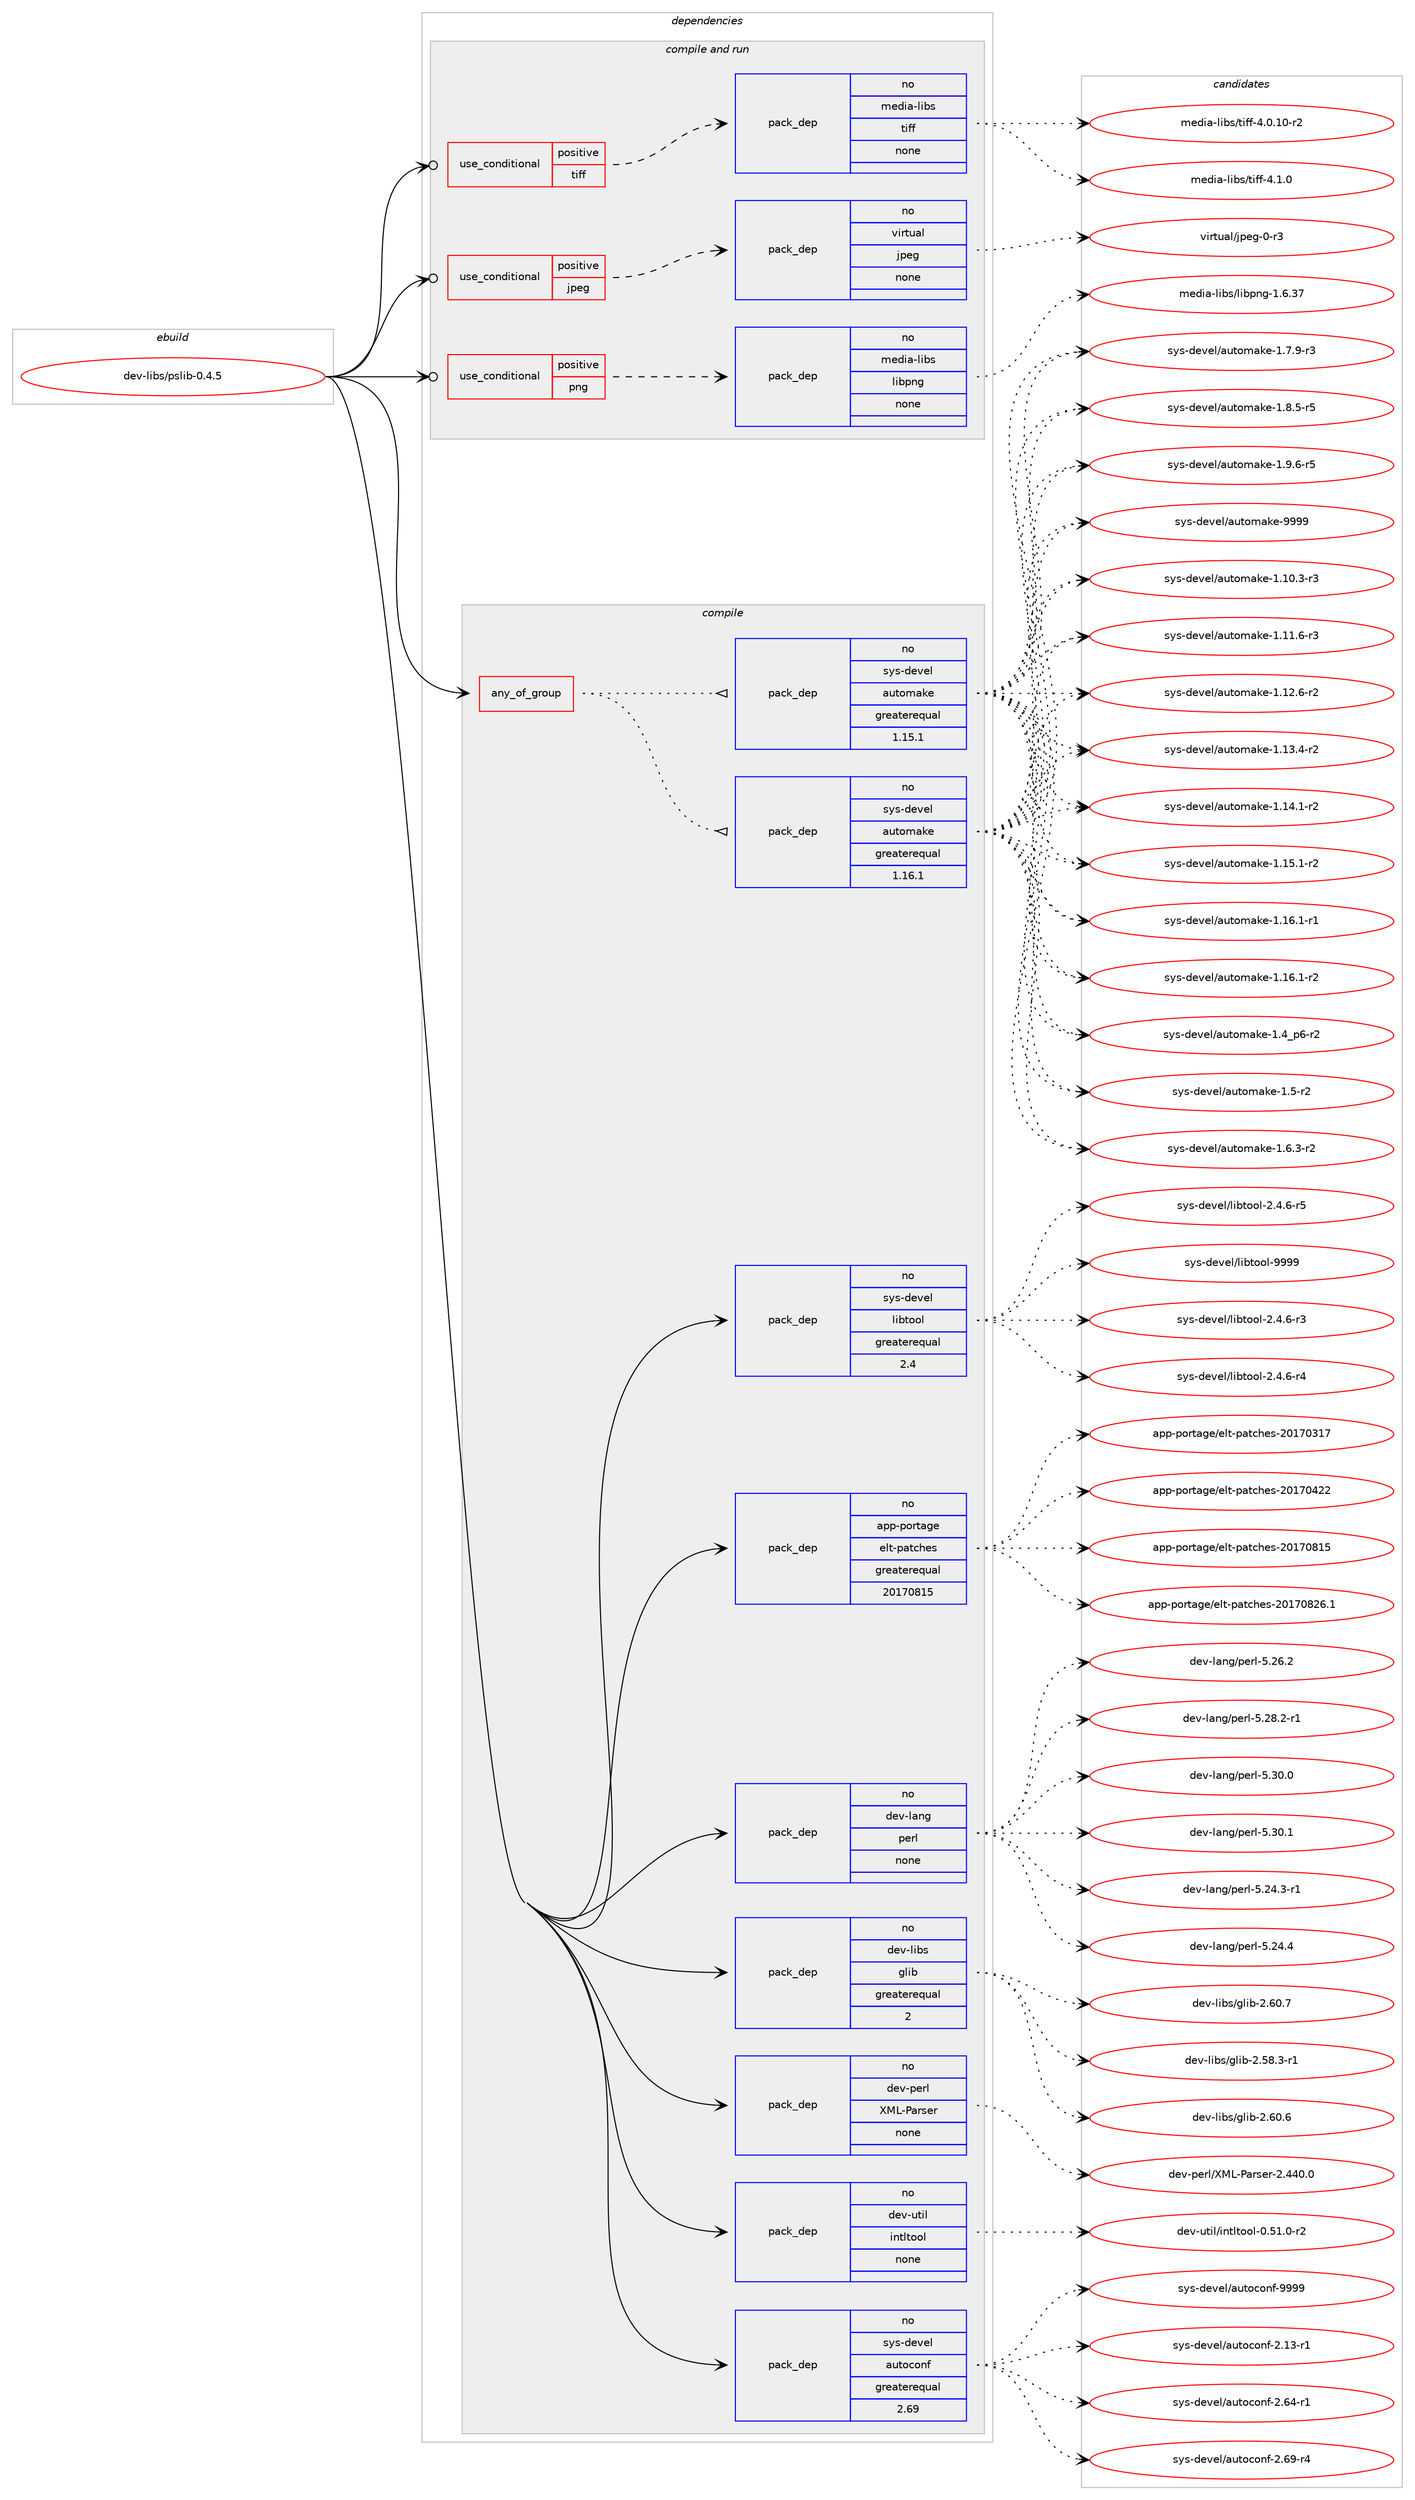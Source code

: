 digraph prolog {

# *************
# Graph options
# *************

newrank=true;
concentrate=true;
compound=true;
graph [rankdir=LR,fontname=Helvetica,fontsize=10,ranksep=1.5];#, ranksep=2.5, nodesep=0.2];
edge  [arrowhead=vee];
node  [fontname=Helvetica,fontsize=10];

# **********
# The ebuild
# **********

subgraph cluster_leftcol {
color=gray;
rank=same;
label=<<i>ebuild</i>>;
id [label="dev-libs/pslib-0.4.5", color=red, width=4, href="../dev-libs/pslib-0.4.5.svg"];
}

# ****************
# The dependencies
# ****************

subgraph cluster_midcol {
color=gray;
label=<<i>dependencies</i>>;
subgraph cluster_compile {
fillcolor="#eeeeee";
style=filled;
label=<<i>compile</i>>;
subgraph any11210 {
dependency568447 [label=<<TABLE BORDER="0" CELLBORDER="1" CELLSPACING="0" CELLPADDING="4"><TR><TD CELLPADDING="10">any_of_group</TD></TR></TABLE>>, shape=none, color=red];subgraph pack424426 {
dependency568448 [label=<<TABLE BORDER="0" CELLBORDER="1" CELLSPACING="0" CELLPADDING="4" WIDTH="220"><TR><TD ROWSPAN="6" CELLPADDING="30">pack_dep</TD></TR><TR><TD WIDTH="110">no</TD></TR><TR><TD>sys-devel</TD></TR><TR><TD>automake</TD></TR><TR><TD>greaterequal</TD></TR><TR><TD>1.16.1</TD></TR></TABLE>>, shape=none, color=blue];
}
dependency568447:e -> dependency568448:w [weight=20,style="dotted",arrowhead="oinv"];
subgraph pack424427 {
dependency568449 [label=<<TABLE BORDER="0" CELLBORDER="1" CELLSPACING="0" CELLPADDING="4" WIDTH="220"><TR><TD ROWSPAN="6" CELLPADDING="30">pack_dep</TD></TR><TR><TD WIDTH="110">no</TD></TR><TR><TD>sys-devel</TD></TR><TR><TD>automake</TD></TR><TR><TD>greaterequal</TD></TR><TR><TD>1.15.1</TD></TR></TABLE>>, shape=none, color=blue];
}
dependency568447:e -> dependency568449:w [weight=20,style="dotted",arrowhead="oinv"];
}
id:e -> dependency568447:w [weight=20,style="solid",arrowhead="vee"];
subgraph pack424428 {
dependency568450 [label=<<TABLE BORDER="0" CELLBORDER="1" CELLSPACING="0" CELLPADDING="4" WIDTH="220"><TR><TD ROWSPAN="6" CELLPADDING="30">pack_dep</TD></TR><TR><TD WIDTH="110">no</TD></TR><TR><TD>app-portage</TD></TR><TR><TD>elt-patches</TD></TR><TR><TD>greaterequal</TD></TR><TR><TD>20170815</TD></TR></TABLE>>, shape=none, color=blue];
}
id:e -> dependency568450:w [weight=20,style="solid",arrowhead="vee"];
subgraph pack424429 {
dependency568451 [label=<<TABLE BORDER="0" CELLBORDER="1" CELLSPACING="0" CELLPADDING="4" WIDTH="220"><TR><TD ROWSPAN="6" CELLPADDING="30">pack_dep</TD></TR><TR><TD WIDTH="110">no</TD></TR><TR><TD>dev-lang</TD></TR><TR><TD>perl</TD></TR><TR><TD>none</TD></TR><TR><TD></TD></TR></TABLE>>, shape=none, color=blue];
}
id:e -> dependency568451:w [weight=20,style="solid",arrowhead="vee"];
subgraph pack424430 {
dependency568452 [label=<<TABLE BORDER="0" CELLBORDER="1" CELLSPACING="0" CELLPADDING="4" WIDTH="220"><TR><TD ROWSPAN="6" CELLPADDING="30">pack_dep</TD></TR><TR><TD WIDTH="110">no</TD></TR><TR><TD>dev-libs</TD></TR><TR><TD>glib</TD></TR><TR><TD>greaterequal</TD></TR><TR><TD>2</TD></TR></TABLE>>, shape=none, color=blue];
}
id:e -> dependency568452:w [weight=20,style="solid",arrowhead="vee"];
subgraph pack424431 {
dependency568453 [label=<<TABLE BORDER="0" CELLBORDER="1" CELLSPACING="0" CELLPADDING="4" WIDTH="220"><TR><TD ROWSPAN="6" CELLPADDING="30">pack_dep</TD></TR><TR><TD WIDTH="110">no</TD></TR><TR><TD>dev-perl</TD></TR><TR><TD>XML-Parser</TD></TR><TR><TD>none</TD></TR><TR><TD></TD></TR></TABLE>>, shape=none, color=blue];
}
id:e -> dependency568453:w [weight=20,style="solid",arrowhead="vee"];
subgraph pack424432 {
dependency568454 [label=<<TABLE BORDER="0" CELLBORDER="1" CELLSPACING="0" CELLPADDING="4" WIDTH="220"><TR><TD ROWSPAN="6" CELLPADDING="30">pack_dep</TD></TR><TR><TD WIDTH="110">no</TD></TR><TR><TD>dev-util</TD></TR><TR><TD>intltool</TD></TR><TR><TD>none</TD></TR><TR><TD></TD></TR></TABLE>>, shape=none, color=blue];
}
id:e -> dependency568454:w [weight=20,style="solid",arrowhead="vee"];
subgraph pack424433 {
dependency568455 [label=<<TABLE BORDER="0" CELLBORDER="1" CELLSPACING="0" CELLPADDING="4" WIDTH="220"><TR><TD ROWSPAN="6" CELLPADDING="30">pack_dep</TD></TR><TR><TD WIDTH="110">no</TD></TR><TR><TD>sys-devel</TD></TR><TR><TD>autoconf</TD></TR><TR><TD>greaterequal</TD></TR><TR><TD>2.69</TD></TR></TABLE>>, shape=none, color=blue];
}
id:e -> dependency568455:w [weight=20,style="solid",arrowhead="vee"];
subgraph pack424434 {
dependency568456 [label=<<TABLE BORDER="0" CELLBORDER="1" CELLSPACING="0" CELLPADDING="4" WIDTH="220"><TR><TD ROWSPAN="6" CELLPADDING="30">pack_dep</TD></TR><TR><TD WIDTH="110">no</TD></TR><TR><TD>sys-devel</TD></TR><TR><TD>libtool</TD></TR><TR><TD>greaterequal</TD></TR><TR><TD>2.4</TD></TR></TABLE>>, shape=none, color=blue];
}
id:e -> dependency568456:w [weight=20,style="solid",arrowhead="vee"];
}
subgraph cluster_compileandrun {
fillcolor="#eeeeee";
style=filled;
label=<<i>compile and run</i>>;
subgraph cond132452 {
dependency568457 [label=<<TABLE BORDER="0" CELLBORDER="1" CELLSPACING="0" CELLPADDING="4"><TR><TD ROWSPAN="3" CELLPADDING="10">use_conditional</TD></TR><TR><TD>positive</TD></TR><TR><TD>jpeg</TD></TR></TABLE>>, shape=none, color=red];
subgraph pack424435 {
dependency568458 [label=<<TABLE BORDER="0" CELLBORDER="1" CELLSPACING="0" CELLPADDING="4" WIDTH="220"><TR><TD ROWSPAN="6" CELLPADDING="30">pack_dep</TD></TR><TR><TD WIDTH="110">no</TD></TR><TR><TD>virtual</TD></TR><TR><TD>jpeg</TD></TR><TR><TD>none</TD></TR><TR><TD></TD></TR></TABLE>>, shape=none, color=blue];
}
dependency568457:e -> dependency568458:w [weight=20,style="dashed",arrowhead="vee"];
}
id:e -> dependency568457:w [weight=20,style="solid",arrowhead="odotvee"];
subgraph cond132453 {
dependency568459 [label=<<TABLE BORDER="0" CELLBORDER="1" CELLSPACING="0" CELLPADDING="4"><TR><TD ROWSPAN="3" CELLPADDING="10">use_conditional</TD></TR><TR><TD>positive</TD></TR><TR><TD>png</TD></TR></TABLE>>, shape=none, color=red];
subgraph pack424436 {
dependency568460 [label=<<TABLE BORDER="0" CELLBORDER="1" CELLSPACING="0" CELLPADDING="4" WIDTH="220"><TR><TD ROWSPAN="6" CELLPADDING="30">pack_dep</TD></TR><TR><TD WIDTH="110">no</TD></TR><TR><TD>media-libs</TD></TR><TR><TD>libpng</TD></TR><TR><TD>none</TD></TR><TR><TD></TD></TR></TABLE>>, shape=none, color=blue];
}
dependency568459:e -> dependency568460:w [weight=20,style="dashed",arrowhead="vee"];
}
id:e -> dependency568459:w [weight=20,style="solid",arrowhead="odotvee"];
subgraph cond132454 {
dependency568461 [label=<<TABLE BORDER="0" CELLBORDER="1" CELLSPACING="0" CELLPADDING="4"><TR><TD ROWSPAN="3" CELLPADDING="10">use_conditional</TD></TR><TR><TD>positive</TD></TR><TR><TD>tiff</TD></TR></TABLE>>, shape=none, color=red];
subgraph pack424437 {
dependency568462 [label=<<TABLE BORDER="0" CELLBORDER="1" CELLSPACING="0" CELLPADDING="4" WIDTH="220"><TR><TD ROWSPAN="6" CELLPADDING="30">pack_dep</TD></TR><TR><TD WIDTH="110">no</TD></TR><TR><TD>media-libs</TD></TR><TR><TD>tiff</TD></TR><TR><TD>none</TD></TR><TR><TD></TD></TR></TABLE>>, shape=none, color=blue];
}
dependency568461:e -> dependency568462:w [weight=20,style="dashed",arrowhead="vee"];
}
id:e -> dependency568461:w [weight=20,style="solid",arrowhead="odotvee"];
}
subgraph cluster_run {
fillcolor="#eeeeee";
style=filled;
label=<<i>run</i>>;
}
}

# **************
# The candidates
# **************

subgraph cluster_choices {
rank=same;
color=gray;
label=<<i>candidates</i>>;

subgraph choice424426 {
color=black;
nodesep=1;
choice11512111545100101118101108479711711611110997107101454946494846514511451 [label="sys-devel/automake-1.10.3-r3", color=red, width=4,href="../sys-devel/automake-1.10.3-r3.svg"];
choice11512111545100101118101108479711711611110997107101454946494946544511451 [label="sys-devel/automake-1.11.6-r3", color=red, width=4,href="../sys-devel/automake-1.11.6-r3.svg"];
choice11512111545100101118101108479711711611110997107101454946495046544511450 [label="sys-devel/automake-1.12.6-r2", color=red, width=4,href="../sys-devel/automake-1.12.6-r2.svg"];
choice11512111545100101118101108479711711611110997107101454946495146524511450 [label="sys-devel/automake-1.13.4-r2", color=red, width=4,href="../sys-devel/automake-1.13.4-r2.svg"];
choice11512111545100101118101108479711711611110997107101454946495246494511450 [label="sys-devel/automake-1.14.1-r2", color=red, width=4,href="../sys-devel/automake-1.14.1-r2.svg"];
choice11512111545100101118101108479711711611110997107101454946495346494511450 [label="sys-devel/automake-1.15.1-r2", color=red, width=4,href="../sys-devel/automake-1.15.1-r2.svg"];
choice11512111545100101118101108479711711611110997107101454946495446494511449 [label="sys-devel/automake-1.16.1-r1", color=red, width=4,href="../sys-devel/automake-1.16.1-r1.svg"];
choice11512111545100101118101108479711711611110997107101454946495446494511450 [label="sys-devel/automake-1.16.1-r2", color=red, width=4,href="../sys-devel/automake-1.16.1-r2.svg"];
choice115121115451001011181011084797117116111109971071014549465295112544511450 [label="sys-devel/automake-1.4_p6-r2", color=red, width=4,href="../sys-devel/automake-1.4_p6-r2.svg"];
choice11512111545100101118101108479711711611110997107101454946534511450 [label="sys-devel/automake-1.5-r2", color=red, width=4,href="../sys-devel/automake-1.5-r2.svg"];
choice115121115451001011181011084797117116111109971071014549465446514511450 [label="sys-devel/automake-1.6.3-r2", color=red, width=4,href="../sys-devel/automake-1.6.3-r2.svg"];
choice115121115451001011181011084797117116111109971071014549465546574511451 [label="sys-devel/automake-1.7.9-r3", color=red, width=4,href="../sys-devel/automake-1.7.9-r3.svg"];
choice115121115451001011181011084797117116111109971071014549465646534511453 [label="sys-devel/automake-1.8.5-r5", color=red, width=4,href="../sys-devel/automake-1.8.5-r5.svg"];
choice115121115451001011181011084797117116111109971071014549465746544511453 [label="sys-devel/automake-1.9.6-r5", color=red, width=4,href="../sys-devel/automake-1.9.6-r5.svg"];
choice115121115451001011181011084797117116111109971071014557575757 [label="sys-devel/automake-9999", color=red, width=4,href="../sys-devel/automake-9999.svg"];
dependency568448:e -> choice11512111545100101118101108479711711611110997107101454946494846514511451:w [style=dotted,weight="100"];
dependency568448:e -> choice11512111545100101118101108479711711611110997107101454946494946544511451:w [style=dotted,weight="100"];
dependency568448:e -> choice11512111545100101118101108479711711611110997107101454946495046544511450:w [style=dotted,weight="100"];
dependency568448:e -> choice11512111545100101118101108479711711611110997107101454946495146524511450:w [style=dotted,weight="100"];
dependency568448:e -> choice11512111545100101118101108479711711611110997107101454946495246494511450:w [style=dotted,weight="100"];
dependency568448:e -> choice11512111545100101118101108479711711611110997107101454946495346494511450:w [style=dotted,weight="100"];
dependency568448:e -> choice11512111545100101118101108479711711611110997107101454946495446494511449:w [style=dotted,weight="100"];
dependency568448:e -> choice11512111545100101118101108479711711611110997107101454946495446494511450:w [style=dotted,weight="100"];
dependency568448:e -> choice115121115451001011181011084797117116111109971071014549465295112544511450:w [style=dotted,weight="100"];
dependency568448:e -> choice11512111545100101118101108479711711611110997107101454946534511450:w [style=dotted,weight="100"];
dependency568448:e -> choice115121115451001011181011084797117116111109971071014549465446514511450:w [style=dotted,weight="100"];
dependency568448:e -> choice115121115451001011181011084797117116111109971071014549465546574511451:w [style=dotted,weight="100"];
dependency568448:e -> choice115121115451001011181011084797117116111109971071014549465646534511453:w [style=dotted,weight="100"];
dependency568448:e -> choice115121115451001011181011084797117116111109971071014549465746544511453:w [style=dotted,weight="100"];
dependency568448:e -> choice115121115451001011181011084797117116111109971071014557575757:w [style=dotted,weight="100"];
}
subgraph choice424427 {
color=black;
nodesep=1;
choice11512111545100101118101108479711711611110997107101454946494846514511451 [label="sys-devel/automake-1.10.3-r3", color=red, width=4,href="../sys-devel/automake-1.10.3-r3.svg"];
choice11512111545100101118101108479711711611110997107101454946494946544511451 [label="sys-devel/automake-1.11.6-r3", color=red, width=4,href="../sys-devel/automake-1.11.6-r3.svg"];
choice11512111545100101118101108479711711611110997107101454946495046544511450 [label="sys-devel/automake-1.12.6-r2", color=red, width=4,href="../sys-devel/automake-1.12.6-r2.svg"];
choice11512111545100101118101108479711711611110997107101454946495146524511450 [label="sys-devel/automake-1.13.4-r2", color=red, width=4,href="../sys-devel/automake-1.13.4-r2.svg"];
choice11512111545100101118101108479711711611110997107101454946495246494511450 [label="sys-devel/automake-1.14.1-r2", color=red, width=4,href="../sys-devel/automake-1.14.1-r2.svg"];
choice11512111545100101118101108479711711611110997107101454946495346494511450 [label="sys-devel/automake-1.15.1-r2", color=red, width=4,href="../sys-devel/automake-1.15.1-r2.svg"];
choice11512111545100101118101108479711711611110997107101454946495446494511449 [label="sys-devel/automake-1.16.1-r1", color=red, width=4,href="../sys-devel/automake-1.16.1-r1.svg"];
choice11512111545100101118101108479711711611110997107101454946495446494511450 [label="sys-devel/automake-1.16.1-r2", color=red, width=4,href="../sys-devel/automake-1.16.1-r2.svg"];
choice115121115451001011181011084797117116111109971071014549465295112544511450 [label="sys-devel/automake-1.4_p6-r2", color=red, width=4,href="../sys-devel/automake-1.4_p6-r2.svg"];
choice11512111545100101118101108479711711611110997107101454946534511450 [label="sys-devel/automake-1.5-r2", color=red, width=4,href="../sys-devel/automake-1.5-r2.svg"];
choice115121115451001011181011084797117116111109971071014549465446514511450 [label="sys-devel/automake-1.6.3-r2", color=red, width=4,href="../sys-devel/automake-1.6.3-r2.svg"];
choice115121115451001011181011084797117116111109971071014549465546574511451 [label="sys-devel/automake-1.7.9-r3", color=red, width=4,href="../sys-devel/automake-1.7.9-r3.svg"];
choice115121115451001011181011084797117116111109971071014549465646534511453 [label="sys-devel/automake-1.8.5-r5", color=red, width=4,href="../sys-devel/automake-1.8.5-r5.svg"];
choice115121115451001011181011084797117116111109971071014549465746544511453 [label="sys-devel/automake-1.9.6-r5", color=red, width=4,href="../sys-devel/automake-1.9.6-r5.svg"];
choice115121115451001011181011084797117116111109971071014557575757 [label="sys-devel/automake-9999", color=red, width=4,href="../sys-devel/automake-9999.svg"];
dependency568449:e -> choice11512111545100101118101108479711711611110997107101454946494846514511451:w [style=dotted,weight="100"];
dependency568449:e -> choice11512111545100101118101108479711711611110997107101454946494946544511451:w [style=dotted,weight="100"];
dependency568449:e -> choice11512111545100101118101108479711711611110997107101454946495046544511450:w [style=dotted,weight="100"];
dependency568449:e -> choice11512111545100101118101108479711711611110997107101454946495146524511450:w [style=dotted,weight="100"];
dependency568449:e -> choice11512111545100101118101108479711711611110997107101454946495246494511450:w [style=dotted,weight="100"];
dependency568449:e -> choice11512111545100101118101108479711711611110997107101454946495346494511450:w [style=dotted,weight="100"];
dependency568449:e -> choice11512111545100101118101108479711711611110997107101454946495446494511449:w [style=dotted,weight="100"];
dependency568449:e -> choice11512111545100101118101108479711711611110997107101454946495446494511450:w [style=dotted,weight="100"];
dependency568449:e -> choice115121115451001011181011084797117116111109971071014549465295112544511450:w [style=dotted,weight="100"];
dependency568449:e -> choice11512111545100101118101108479711711611110997107101454946534511450:w [style=dotted,weight="100"];
dependency568449:e -> choice115121115451001011181011084797117116111109971071014549465446514511450:w [style=dotted,weight="100"];
dependency568449:e -> choice115121115451001011181011084797117116111109971071014549465546574511451:w [style=dotted,weight="100"];
dependency568449:e -> choice115121115451001011181011084797117116111109971071014549465646534511453:w [style=dotted,weight="100"];
dependency568449:e -> choice115121115451001011181011084797117116111109971071014549465746544511453:w [style=dotted,weight="100"];
dependency568449:e -> choice115121115451001011181011084797117116111109971071014557575757:w [style=dotted,weight="100"];
}
subgraph choice424428 {
color=black;
nodesep=1;
choice97112112451121111141169710310147101108116451129711699104101115455048495548514955 [label="app-portage/elt-patches-20170317", color=red, width=4,href="../app-portage/elt-patches-20170317.svg"];
choice97112112451121111141169710310147101108116451129711699104101115455048495548525050 [label="app-portage/elt-patches-20170422", color=red, width=4,href="../app-portage/elt-patches-20170422.svg"];
choice97112112451121111141169710310147101108116451129711699104101115455048495548564953 [label="app-portage/elt-patches-20170815", color=red, width=4,href="../app-portage/elt-patches-20170815.svg"];
choice971121124511211111411697103101471011081164511297116991041011154550484955485650544649 [label="app-portage/elt-patches-20170826.1", color=red, width=4,href="../app-portage/elt-patches-20170826.1.svg"];
dependency568450:e -> choice97112112451121111141169710310147101108116451129711699104101115455048495548514955:w [style=dotted,weight="100"];
dependency568450:e -> choice97112112451121111141169710310147101108116451129711699104101115455048495548525050:w [style=dotted,weight="100"];
dependency568450:e -> choice97112112451121111141169710310147101108116451129711699104101115455048495548564953:w [style=dotted,weight="100"];
dependency568450:e -> choice971121124511211111411697103101471011081164511297116991041011154550484955485650544649:w [style=dotted,weight="100"];
}
subgraph choice424429 {
color=black;
nodesep=1;
choice100101118451089711010347112101114108455346505246514511449 [label="dev-lang/perl-5.24.3-r1", color=red, width=4,href="../dev-lang/perl-5.24.3-r1.svg"];
choice10010111845108971101034711210111410845534650524652 [label="dev-lang/perl-5.24.4", color=red, width=4,href="../dev-lang/perl-5.24.4.svg"];
choice10010111845108971101034711210111410845534650544650 [label="dev-lang/perl-5.26.2", color=red, width=4,href="../dev-lang/perl-5.26.2.svg"];
choice100101118451089711010347112101114108455346505646504511449 [label="dev-lang/perl-5.28.2-r1", color=red, width=4,href="../dev-lang/perl-5.28.2-r1.svg"];
choice10010111845108971101034711210111410845534651484648 [label="dev-lang/perl-5.30.0", color=red, width=4,href="../dev-lang/perl-5.30.0.svg"];
choice10010111845108971101034711210111410845534651484649 [label="dev-lang/perl-5.30.1", color=red, width=4,href="../dev-lang/perl-5.30.1.svg"];
dependency568451:e -> choice100101118451089711010347112101114108455346505246514511449:w [style=dotted,weight="100"];
dependency568451:e -> choice10010111845108971101034711210111410845534650524652:w [style=dotted,weight="100"];
dependency568451:e -> choice10010111845108971101034711210111410845534650544650:w [style=dotted,weight="100"];
dependency568451:e -> choice100101118451089711010347112101114108455346505646504511449:w [style=dotted,weight="100"];
dependency568451:e -> choice10010111845108971101034711210111410845534651484648:w [style=dotted,weight="100"];
dependency568451:e -> choice10010111845108971101034711210111410845534651484649:w [style=dotted,weight="100"];
}
subgraph choice424430 {
color=black;
nodesep=1;
choice10010111845108105981154710310810598455046535646514511449 [label="dev-libs/glib-2.58.3-r1", color=red, width=4,href="../dev-libs/glib-2.58.3-r1.svg"];
choice1001011184510810598115471031081059845504654484654 [label="dev-libs/glib-2.60.6", color=red, width=4,href="../dev-libs/glib-2.60.6.svg"];
choice1001011184510810598115471031081059845504654484655 [label="dev-libs/glib-2.60.7", color=red, width=4,href="../dev-libs/glib-2.60.7.svg"];
dependency568452:e -> choice10010111845108105981154710310810598455046535646514511449:w [style=dotted,weight="100"];
dependency568452:e -> choice1001011184510810598115471031081059845504654484654:w [style=dotted,weight="100"];
dependency568452:e -> choice1001011184510810598115471031081059845504654484655:w [style=dotted,weight="100"];
}
subgraph choice424431 {
color=black;
nodesep=1;
choice10010111845112101114108478877764580971141151011144550465252484648 [label="dev-perl/XML-Parser-2.440.0", color=red, width=4,href="../dev-perl/XML-Parser-2.440.0.svg"];
dependency568453:e -> choice10010111845112101114108478877764580971141151011144550465252484648:w [style=dotted,weight="100"];
}
subgraph choice424432 {
color=black;
nodesep=1;
choice1001011184511711610510847105110116108116111111108454846534946484511450 [label="dev-util/intltool-0.51.0-r2", color=red, width=4,href="../dev-util/intltool-0.51.0-r2.svg"];
dependency568454:e -> choice1001011184511711610510847105110116108116111111108454846534946484511450:w [style=dotted,weight="100"];
}
subgraph choice424433 {
color=black;
nodesep=1;
choice1151211154510010111810110847971171161119911111010245504649514511449 [label="sys-devel/autoconf-2.13-r1", color=red, width=4,href="../sys-devel/autoconf-2.13-r1.svg"];
choice1151211154510010111810110847971171161119911111010245504654524511449 [label="sys-devel/autoconf-2.64-r1", color=red, width=4,href="../sys-devel/autoconf-2.64-r1.svg"];
choice1151211154510010111810110847971171161119911111010245504654574511452 [label="sys-devel/autoconf-2.69-r4", color=red, width=4,href="../sys-devel/autoconf-2.69-r4.svg"];
choice115121115451001011181011084797117116111991111101024557575757 [label="sys-devel/autoconf-9999", color=red, width=4,href="../sys-devel/autoconf-9999.svg"];
dependency568455:e -> choice1151211154510010111810110847971171161119911111010245504649514511449:w [style=dotted,weight="100"];
dependency568455:e -> choice1151211154510010111810110847971171161119911111010245504654524511449:w [style=dotted,weight="100"];
dependency568455:e -> choice1151211154510010111810110847971171161119911111010245504654574511452:w [style=dotted,weight="100"];
dependency568455:e -> choice115121115451001011181011084797117116111991111101024557575757:w [style=dotted,weight="100"];
}
subgraph choice424434 {
color=black;
nodesep=1;
choice1151211154510010111810110847108105981161111111084550465246544511451 [label="sys-devel/libtool-2.4.6-r3", color=red, width=4,href="../sys-devel/libtool-2.4.6-r3.svg"];
choice1151211154510010111810110847108105981161111111084550465246544511452 [label="sys-devel/libtool-2.4.6-r4", color=red, width=4,href="../sys-devel/libtool-2.4.6-r4.svg"];
choice1151211154510010111810110847108105981161111111084550465246544511453 [label="sys-devel/libtool-2.4.6-r5", color=red, width=4,href="../sys-devel/libtool-2.4.6-r5.svg"];
choice1151211154510010111810110847108105981161111111084557575757 [label="sys-devel/libtool-9999", color=red, width=4,href="../sys-devel/libtool-9999.svg"];
dependency568456:e -> choice1151211154510010111810110847108105981161111111084550465246544511451:w [style=dotted,weight="100"];
dependency568456:e -> choice1151211154510010111810110847108105981161111111084550465246544511452:w [style=dotted,weight="100"];
dependency568456:e -> choice1151211154510010111810110847108105981161111111084550465246544511453:w [style=dotted,weight="100"];
dependency568456:e -> choice1151211154510010111810110847108105981161111111084557575757:w [style=dotted,weight="100"];
}
subgraph choice424435 {
color=black;
nodesep=1;
choice118105114116117971084710611210110345484511451 [label="virtual/jpeg-0-r3", color=red, width=4,href="../virtual/jpeg-0-r3.svg"];
dependency568458:e -> choice118105114116117971084710611210110345484511451:w [style=dotted,weight="100"];
}
subgraph choice424436 {
color=black;
nodesep=1;
choice109101100105974510810598115471081059811211010345494654465155 [label="media-libs/libpng-1.6.37", color=red, width=4,href="../media-libs/libpng-1.6.37.svg"];
dependency568460:e -> choice109101100105974510810598115471081059811211010345494654465155:w [style=dotted,weight="100"];
}
subgraph choice424437 {
color=black;
nodesep=1;
choice10910110010597451081059811547116105102102455246484649484511450 [label="media-libs/tiff-4.0.10-r2", color=red, width=4,href="../media-libs/tiff-4.0.10-r2.svg"];
choice10910110010597451081059811547116105102102455246494648 [label="media-libs/tiff-4.1.0", color=red, width=4,href="../media-libs/tiff-4.1.0.svg"];
dependency568462:e -> choice10910110010597451081059811547116105102102455246484649484511450:w [style=dotted,weight="100"];
dependency568462:e -> choice10910110010597451081059811547116105102102455246494648:w [style=dotted,weight="100"];
}
}

}
